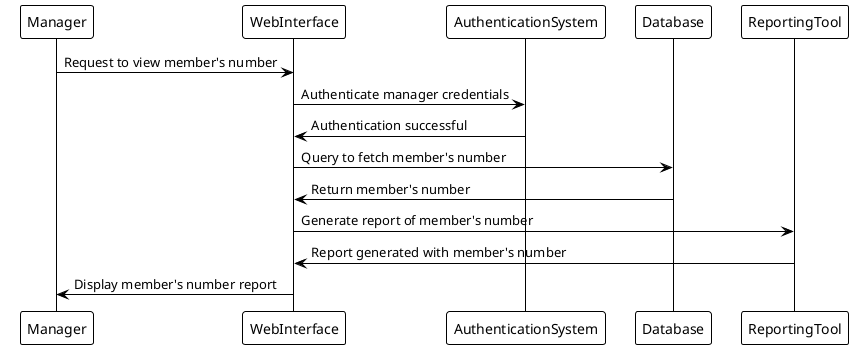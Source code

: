 @startuml
!theme plain

participant Manager as mgr
participant WebInterface as web
participant AuthenticationSystem as auth
participant Database as db
participant ReportingTool as report

mgr -> web : Request to view member's number
web -> auth : Authenticate manager credentials
auth -> web : Authentication successful
web -> db : Query to fetch member's number
db -> web : Return member's number
web -> report : Generate report of member's number
report -> web : Report generated with member's number
web -> mgr : Display member's number report

@enduml